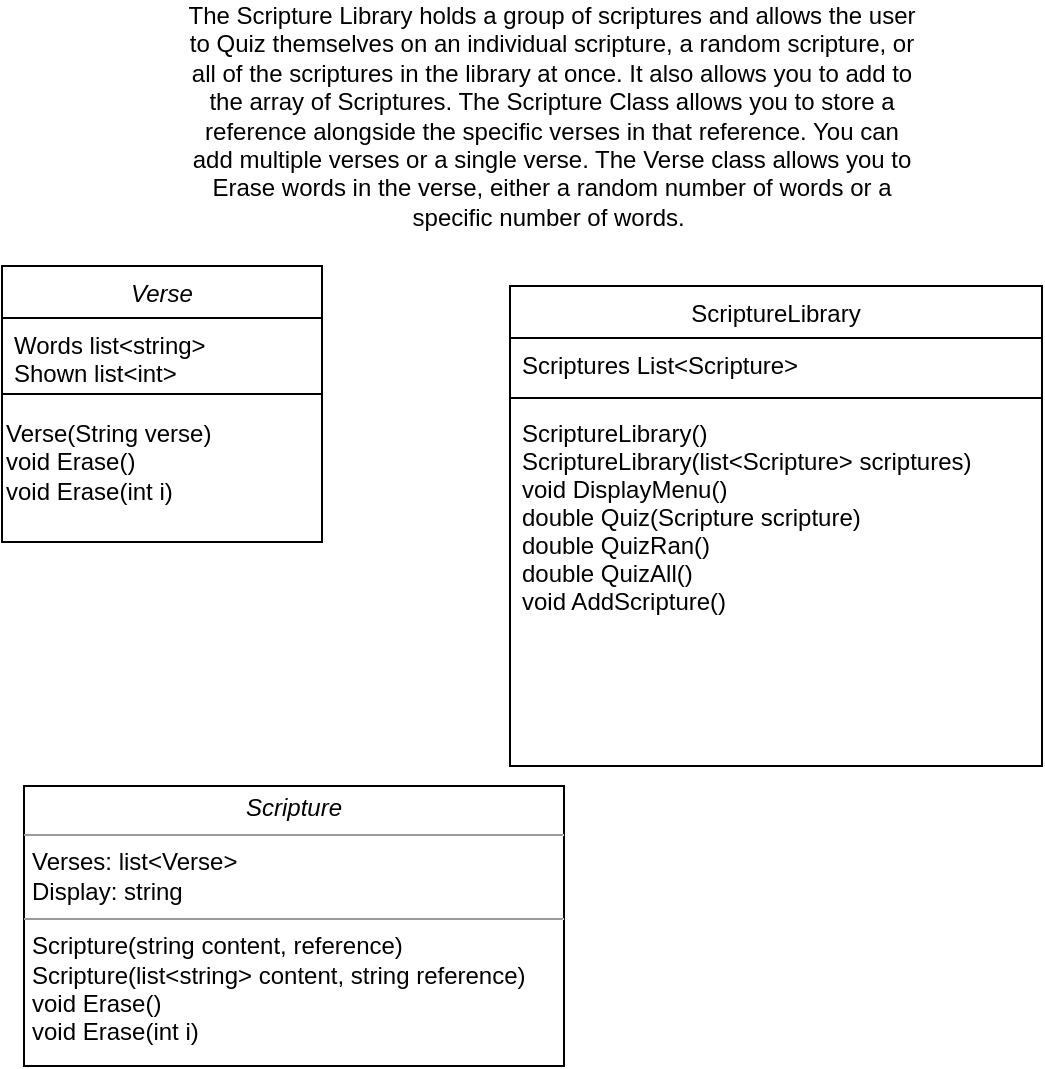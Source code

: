 <mxfile version="22.0.4" type="github">
  <diagram id="C5RBs43oDa-KdzZeNtuy" name="Page-1">
    <mxGraphModel dx="352" dy="1978" grid="1" gridSize="10" guides="1" tooltips="1" connect="1" arrows="1" fold="1" page="1" pageScale="1" pageWidth="827" pageHeight="1169" math="0" shadow="0">
      <root>
        <mxCell id="WIyWlLk6GJQsqaUBKTNV-0" />
        <mxCell id="WIyWlLk6GJQsqaUBKTNV-1" parent="WIyWlLk6GJQsqaUBKTNV-0" />
        <mxCell id="zkfFHV4jXpPFQw0GAbJ--0" value="Verse" style="swimlane;fontStyle=2;align=center;verticalAlign=top;childLayout=stackLayout;horizontal=1;startSize=26;horizontalStack=0;resizeParent=1;resizeLast=0;collapsible=1;marginBottom=0;rounded=0;shadow=0;strokeWidth=1;" parent="WIyWlLk6GJQsqaUBKTNV-1" vertex="1">
          <mxGeometry x="80" y="50" width="160" height="138" as="geometry">
            <mxRectangle x="230" y="140" width="160" height="26" as="alternateBounds" />
          </mxGeometry>
        </mxCell>
        <mxCell id="zkfFHV4jXpPFQw0GAbJ--1" value="Words list&lt;string&gt;&#xa;Shown list&lt;int&gt; " style="text;align=left;verticalAlign=top;spacingLeft=4;spacingRight=4;overflow=hidden;rotatable=0;points=[[0,0.5],[1,0.5]];portConstraint=eastwest;" parent="zkfFHV4jXpPFQw0GAbJ--0" vertex="1">
          <mxGeometry y="26" width="160" height="34" as="geometry" />
        </mxCell>
        <mxCell id="zkfFHV4jXpPFQw0GAbJ--4" value="" style="line;html=1;strokeWidth=1;align=left;verticalAlign=middle;spacingTop=-1;spacingLeft=3;spacingRight=3;rotatable=0;labelPosition=right;points=[];portConstraint=eastwest;" parent="zkfFHV4jXpPFQw0GAbJ--0" vertex="1">
          <mxGeometry y="60" width="160" height="8" as="geometry" />
        </mxCell>
        <mxCell id="5JLm7w7vlLxT1XdeBdQJ-5" value="Verse(String verse)&lt;br&gt;void Erase()&lt;br&gt;&lt;div style=&quot;&quot;&gt;&lt;span style=&quot;background-color: initial;&quot;&gt;void Erase(int i)&lt;/span&gt;&lt;/div&gt;" style="text;html=1;align=left;verticalAlign=middle;resizable=0;points=[];autosize=1;strokeColor=none;fillColor=none;" vertex="1" parent="zkfFHV4jXpPFQw0GAbJ--0">
          <mxGeometry y="68" width="160" height="60" as="geometry" />
        </mxCell>
        <mxCell id="zkfFHV4jXpPFQw0GAbJ--17" value="ScriptureLibrary" style="swimlane;fontStyle=0;align=center;verticalAlign=top;childLayout=stackLayout;horizontal=1;startSize=26;horizontalStack=0;resizeParent=1;resizeLast=0;collapsible=1;marginBottom=0;rounded=0;shadow=0;strokeWidth=1;" parent="WIyWlLk6GJQsqaUBKTNV-1" vertex="1">
          <mxGeometry x="334" y="60" width="266" height="240" as="geometry">
            <mxRectangle x="550" y="140" width="160" height="26" as="alternateBounds" />
          </mxGeometry>
        </mxCell>
        <mxCell id="zkfFHV4jXpPFQw0GAbJ--18" value="Scriptures List&lt;Scripture&gt;" style="text;align=left;verticalAlign=top;spacingLeft=4;spacingRight=4;overflow=hidden;rotatable=0;points=[[0,0.5],[1,0.5]];portConstraint=eastwest;" parent="zkfFHV4jXpPFQw0GAbJ--17" vertex="1">
          <mxGeometry y="26" width="266" height="26" as="geometry" />
        </mxCell>
        <mxCell id="zkfFHV4jXpPFQw0GAbJ--23" value="" style="line;html=1;strokeWidth=1;align=left;verticalAlign=middle;spacingTop=-1;spacingLeft=3;spacingRight=3;rotatable=0;labelPosition=right;points=[];portConstraint=eastwest;" parent="zkfFHV4jXpPFQw0GAbJ--17" vertex="1">
          <mxGeometry y="52" width="266" height="8" as="geometry" />
        </mxCell>
        <mxCell id="zkfFHV4jXpPFQw0GAbJ--24" value="ScriptureLibrary()&#xa;ScriptureLibrary(list&lt;Scripture&gt; scriptures)&#xa;void DisplayMenu()&#xa;double Quiz(Scripture scripture)&#xa;double QuizRan()&#xa;double QuizAll()&#xa;void AddScripture()&#xa;&#xa;" style="text;align=left;verticalAlign=top;spacingLeft=4;spacingRight=4;overflow=hidden;rotatable=0;points=[[0,0.5],[1,0.5]];portConstraint=eastwest;" parent="zkfFHV4jXpPFQw0GAbJ--17" vertex="1">
          <mxGeometry y="60" width="266" height="160" as="geometry" />
        </mxCell>
        <mxCell id="5JLm7w7vlLxT1XdeBdQJ-4" value="&lt;p style=&quot;margin:0px;margin-top:4px;text-align:center;&quot;&gt;&lt;i&gt;Scripture&lt;/i&gt;&lt;/p&gt;&lt;hr size=&quot;1&quot;&gt;&lt;p style=&quot;margin:0px;margin-left:4px;&quot;&gt;Verses: list&amp;lt;Verse&amp;gt;&lt;/p&gt;&lt;p style=&quot;margin:0px;margin-left:4px;&quot;&gt;Display: string&lt;/p&gt;&lt;hr size=&quot;1&quot;&gt;&lt;p style=&quot;margin:0px;margin-left:4px;&quot;&gt;Scripture(string content, reference)&lt;/p&gt;&lt;p style=&quot;margin:0px;margin-left:4px;&quot;&gt;Scripture(list&amp;lt;string&amp;gt; content, string reference)&lt;/p&gt;&lt;p style=&quot;margin:0px;margin-left:4px;&quot;&gt;void Erase()&lt;/p&gt;&lt;p style=&quot;margin:0px;margin-left:4px;&quot;&gt;void Erase(int i)&lt;/p&gt;" style="verticalAlign=top;align=left;overflow=fill;fontSize=12;fontFamily=Helvetica;html=1;whiteSpace=wrap;" vertex="1" parent="WIyWlLk6GJQsqaUBKTNV-1">
          <mxGeometry x="91" y="310" width="270" height="140" as="geometry" />
        </mxCell>
        <mxCell id="5JLm7w7vlLxT1XdeBdQJ-7" value="The Scripture Library holds a group of scriptures and allows the user to Quiz themselves on an individual scripture, a random scripture, or all of the scriptures in the library at once. It also allows you to add to the array of Scriptures. The Scripture Class allows you to store a reference alongside the specific verses in that reference. You can add multiple verses or a single verse. The Verse class allows you to Erase words in the verse, either a random number of words or a specific number of words.&amp;nbsp;" style="text;html=1;strokeColor=none;fillColor=none;align=center;verticalAlign=middle;whiteSpace=wrap;rounded=0;" vertex="1" parent="WIyWlLk6GJQsqaUBKTNV-1">
          <mxGeometry x="170" y="-70" width="370" height="90" as="geometry" />
        </mxCell>
      </root>
    </mxGraphModel>
  </diagram>
</mxfile>
